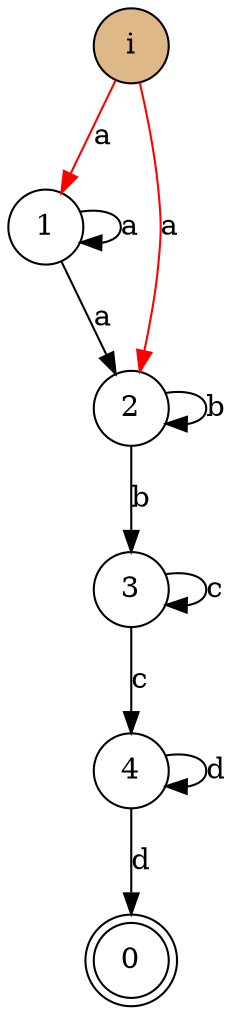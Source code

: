 digraph my_graph {
bgcolor=white;
3 [color=black, fillcolor=white, shape=circle, style=filled];
4 [color=black, fillcolor=white, shape=circle, style=filled];
1 [color=black, fillcolor=white, shape=circle, style=filled];
2 [color=black, fillcolor=white, shape=circle, style=filled];
0 [color=black, fillcolor=white, shape=doublecircle, style=filled];
1 -> 1  [label=a];
1 -> 2  [label=a];
2 -> 2  [label=b];
2 -> 3  [label=b];
3 -> 3  [label=c];
3 -> 4  [label=c];
4 -> 4  [label=d];
4 -> 0  [label=d];
i [color=black, fillcolor=burlywood, shape=circle, style=filled];
i -> 1  [color=red, label=a, style=filled];
i -> 2  [color=red, label=a, style=filled];
}
